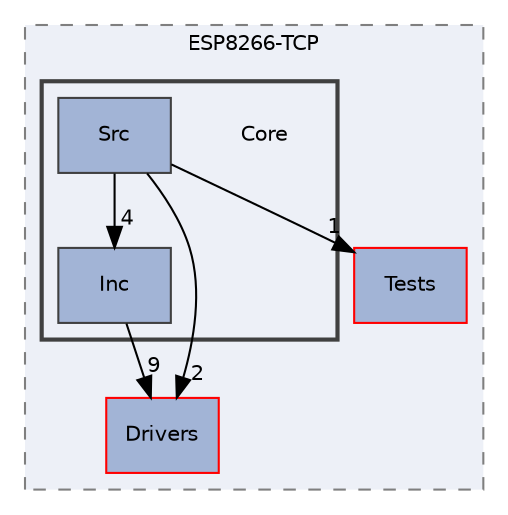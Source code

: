 digraph "C:/Users/Topuz/STM32CubeIDE/workspace_1.6.0/ESP8266-TCP-IP/ESP8266-TCP/Core"
{
 // LATEX_PDF_SIZE
  edge [fontname="Helvetica",fontsize="10",labelfontname="Helvetica",labelfontsize="10"];
  node [fontname="Helvetica",fontsize="10",shape=record];
  compound=true
  subgraph clusterdir_d6aca0299a5d43c1e78297d4936c59f3 {
    graph [ bgcolor="#edf0f7", pencolor="grey50", style="filled,dashed,", label="ESP8266-TCP", fontname="Helvetica", fontsize="10", URL="dir_d6aca0299a5d43c1e78297d4936c59f3.html"]
  dir_e5981f6b789dd380d6bf43224d7e4f8c [shape=box, label="Drivers", style="filled,", fillcolor="#a2b4d6", color="red", URL="dir_e5981f6b789dd380d6bf43224d7e4f8c.html"];
  dir_93a4f2ba67183dd39967c0f948e3c2fb [shape=box, label="Tests", style="filled,", fillcolor="#a2b4d6", color="red", URL="dir_93a4f2ba67183dd39967c0f948e3c2fb.html"];
  subgraph clusterdir_1eb737c880dadefad37ee8f8d52625dd {
    graph [ bgcolor="#edf0f7", pencolor="grey25", style="filled,bold,", label="", fontname="Helvetica", fontsize="10", URL="dir_1eb737c880dadefad37ee8f8d52625dd.html"]
    dir_1eb737c880dadefad37ee8f8d52625dd [shape=plaintext, label="Core"];
  dir_6ffde346f6165cc1e63f5551de2ddc6b [shape=box, label="Inc", style="filled,", fillcolor="#a2b4d6", color="grey25", URL="dir_6ffde346f6165cc1e63f5551de2ddc6b.html"];
  dir_50744a8e4c31e38e6f5985013ac0b08c [shape=box, label="Src", style="filled,", fillcolor="#a2b4d6", color="grey25", URL="dir_50744a8e4c31e38e6f5985013ac0b08c.html"];
  }
  }
  dir_6ffde346f6165cc1e63f5551de2ddc6b->dir_e5981f6b789dd380d6bf43224d7e4f8c [headlabel="9", labeldistance=1.5 headhref="dir_000017_000010.html"];
  dir_50744a8e4c31e38e6f5985013ac0b08c->dir_6ffde346f6165cc1e63f5551de2ddc6b [headlabel="4", labeldistance=1.5 headhref="dir_000027_000017.html"];
  dir_50744a8e4c31e38e6f5985013ac0b08c->dir_93a4f2ba67183dd39967c0f948e3c2fb [headlabel="1", labeldistance=1.5 headhref="dir_000027_000043.html"];
  dir_50744a8e4c31e38e6f5985013ac0b08c->dir_e5981f6b789dd380d6bf43224d7e4f8c [headlabel="2", labeldistance=1.5 headhref="dir_000027_000010.html"];
}
